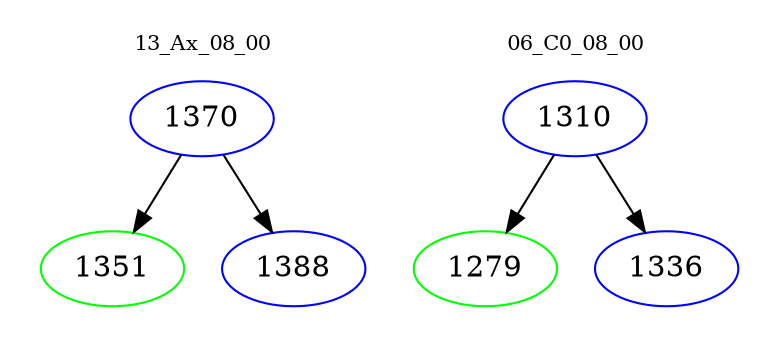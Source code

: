 digraph{
subgraph cluster_0 {
color = white
label = "13_Ax_08_00";
fontsize=10;
T0_1370 [label="1370", color="blue"]
T0_1370 -> T0_1351 [color="black"]
T0_1351 [label="1351", color="green"]
T0_1370 -> T0_1388 [color="black"]
T0_1388 [label="1388", color="blue"]
}
subgraph cluster_1 {
color = white
label = "06_C0_08_00";
fontsize=10;
T1_1310 [label="1310", color="blue"]
T1_1310 -> T1_1279 [color="black"]
T1_1279 [label="1279", color="green"]
T1_1310 -> T1_1336 [color="black"]
T1_1336 [label="1336", color="blue"]
}
}
